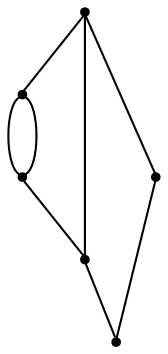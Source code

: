 graph {
  node [shape=point,comment="{\"directed\":false,\"doi\":\"10.1007/978-3-540-24595-7_34\",\"figure\":\"4 (1)\"}"]

  v0 [pos="632.0102743459303,1457.5486077202695"]
  v1 [pos="638.1239235101743,1669.4038285149472"]
  v2 [pos="448.17503179505815,1457.5486077202693"]
  v3 [pos="434.789208984375,1669.4038285149472"]
  v4 [pos="299.4932083484738,1460.2121882968481"]
  v5 [pos="299.4932083484738,1648.3069949679907"]

  v0 -- v1 [id="-1",pos="632.0102743459303,1457.5486077202695 614.9283919812483,1483.7299087563613 604.4040879360465,1519.4096474671553 604.4040879360465,1558.7289068433977 604.4040879360465,1602.8523671501791 617.6573216469299,1642.3925868200877 638.1239235101743,1669.4038285149472"]
  v0 -- v1 [id="-2",pos="632.0102743459303,1457.5486077202695 649.9248934464395,1430.120042527868 675.014595838097,1413.0789332919653 702.7932594476744,1413.0789332919653 757.132476380814,1413.0789332919653 801.1823673691861,1478.2872411939836 801.1823673691861,1558.7289068433977 801.1823673691861,1639.1705724928117 757.132476380814,1704.37888039483 702.7932594476744,1704.37888039483 678.2598894300074,1704.37888039483 655.8238952442447,1691.086903395672 638.1239235101743,1669.4038285149472"]
  v2 -- v4 [id="-4",pos="448.17503179505815,1457.5486077202693 430.58359091838383,1427.0818588131087 404.24874900933435,1408.0788824293352 374.9155614098837,1408.0788824293352 344.63056476029726,1408.0788824293352 317.54163652701607,1428.3351151188094 299.4932083484738,1460.2121882968481"]
  v2 -- v0 [id="-5",pos="448.17503179505815,1457.5486077202693 632.0102743459303,1457.5486077202695 632.0102743459303,1457.5486077202695 632.0102743459303,1457.5486077202695"]
  v2 -- v3 [id="-6",pos="448.17503179505815,1457.5486077202693 463.97627367749413,1482.9208947488864 473.3047011264535,1516.7127818431582 473.3047011264535,1553.7288559807675 473.30470112645344,1600.8702374476431 458.1765091954692,1642.779975409267 434.789208984375,1669.4038285149472"]
  v3 -- v5 [id="-7",pos="434.789208984375,1669.4038285149472 418.148605559593,1688.4913020663794 397.26554778343024,1699.8579555087622 374.5821902252907,1699.8579555087622 344.48500650875985,1699.8579555087622 317.5443889919985,1679.8522449670613 299.4932083484738,1648.3069949679907"]
  v4 -- v5 [id="-8",pos="299.4932083484738,1460.2121882968481 285.15822020524774,1485.498060980527 276.526421693314,1518.1217540649154 276.526421693314,1553.7288559807675 276.526421693314,1589.7119218925502 285.3405436912806,1622.646883243537 299.4932083484738,1648.3069949679907"]
  v1 -- v3 [id="-9",pos="638.1239235101743,1669.4038285149472 434.789208984375,1669.4038285149472 434.789208984375,1669.4038285149472 434.789208984375,1669.4038285149472"]
}